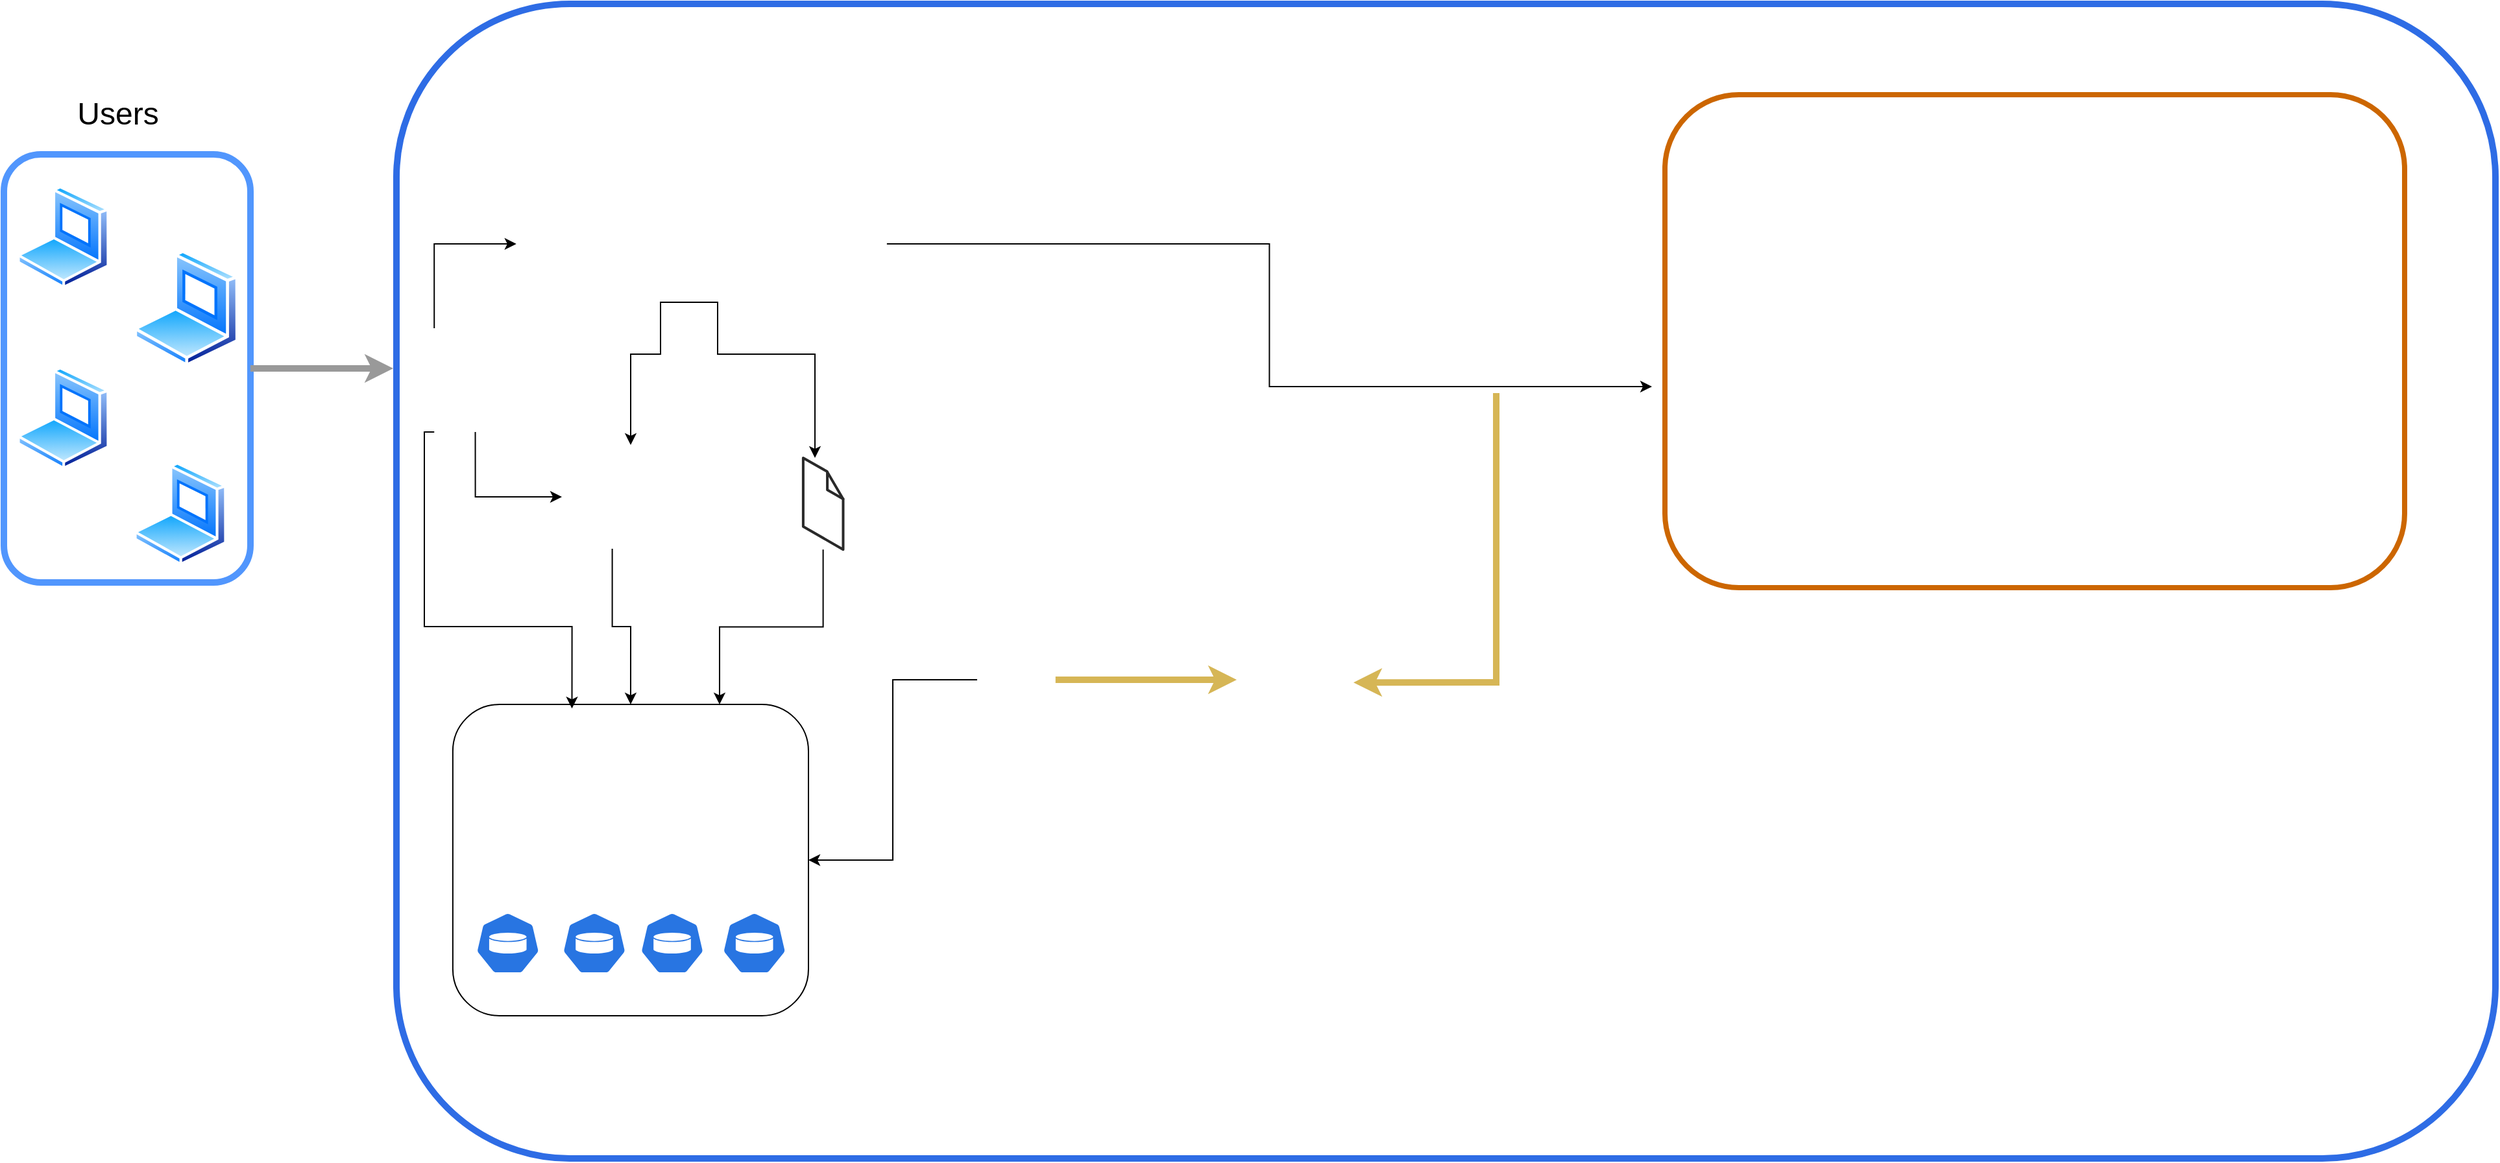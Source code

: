 <mxfile version="25.0.3">
  <diagram name="Page-1" id="kWwt1TNQDM94EkBvSqwf">
    <mxGraphModel dx="4947" dy="2263" grid="1" gridSize="10" guides="1" tooltips="1" connect="1" arrows="1" fold="1" page="1" pageScale="1" pageWidth="850" pageHeight="1100" math="0" shadow="0">
      <root>
        <mxCell id="0" />
        <mxCell id="1" parent="0" />
        <mxCell id="HwaEknkDrfzKUnBaiW2I-5" value="" style="rounded=1;whiteSpace=wrap;html=1;strokeWidth=5;fillColor=#FFFFFF;strokeColor=#5196FD;" parent="1" vertex="1">
          <mxGeometry x="-820" y="221" width="190" height="330" as="geometry" />
        </mxCell>
        <mxCell id="HwaEknkDrfzKUnBaiW2I-87" value="" style="rounded=1;whiteSpace=wrap;html=1;strokeWidth=5;fillColor=#FFFFFF;strokeColor=#2E6CE5;" parent="1" vertex="1">
          <mxGeometry x="-517.5" y="105" width="1617.5" height="890" as="geometry" />
        </mxCell>
        <mxCell id="HwaEknkDrfzKUnBaiW2I-1" value="" style="image;aspect=fixed;perimeter=ellipsePerimeter;html=1;align=center;shadow=0;dashed=0;spacingTop=3;image=img/lib/active_directory/laptop_client.svg;" parent="1" vertex="1">
          <mxGeometry x="-810" y="245.0" width="71.5" height="79.44" as="geometry" />
        </mxCell>
        <mxCell id="HwaEknkDrfzKUnBaiW2I-2" value="" style="image;aspect=fixed;perimeter=ellipsePerimeter;html=1;align=center;shadow=0;dashed=0;spacingTop=3;image=img/lib/active_directory/laptop_client.svg;" parent="1" vertex="1">
          <mxGeometry x="-720" y="294.56" width="81" height="90" as="geometry" />
        </mxCell>
        <mxCell id="HwaEknkDrfzKUnBaiW2I-3" value="" style="image;aspect=fixed;perimeter=ellipsePerimeter;html=1;align=center;shadow=0;dashed=0;spacingTop=3;image=img/lib/active_directory/laptop_client.svg;" parent="1" vertex="1">
          <mxGeometry x="-810" y="384.56" width="71.5" height="79.44" as="geometry" />
        </mxCell>
        <mxCell id="HwaEknkDrfzKUnBaiW2I-4" value="" style="image;aspect=fixed;perimeter=ellipsePerimeter;html=1;align=center;shadow=0;dashed=0;spacingTop=3;image=img/lib/active_directory/laptop_client.svg;" parent="1" vertex="1">
          <mxGeometry x="-720" y="458" width="72" height="80" as="geometry" />
        </mxCell>
        <mxCell id="HwaEknkDrfzKUnBaiW2I-6" value="&lt;font style=&quot;font-size: 24px;&quot;&gt;Users&lt;/font&gt;" style="text;html=1;align=center;verticalAlign=middle;whiteSpace=wrap;rounded=0;" parent="1" vertex="1">
          <mxGeometry x="-782.5" y="165" width="100" height="50" as="geometry" />
        </mxCell>
        <mxCell id="HwaEknkDrfzKUnBaiW2I-20" style="edgeStyle=orthogonalEdgeStyle;rounded=0;orthogonalLoop=1;jettySize=auto;html=1;exitX=0.25;exitY=0;exitDx=0;exitDy=0;entryX=0;entryY=0.5;entryDx=0;entryDy=0;strokeColor=#000000;" parent="1" source="HwaEknkDrfzKUnBaiW2I-9" target="HwaEknkDrfzKUnBaiW2I-18" edge="1">
          <mxGeometry relative="1" as="geometry" />
        </mxCell>
        <mxCell id="HwaEknkDrfzKUnBaiW2I-45" style="edgeStyle=orthogonalEdgeStyle;rounded=0;orthogonalLoop=1;jettySize=auto;html=1;exitX=0.5;exitY=1;exitDx=0;exitDy=0;entryX=0;entryY=0.5;entryDx=0;entryDy=0;strokeColor=#000000;" parent="1" source="HwaEknkDrfzKUnBaiW2I-9" target="HwaEknkDrfzKUnBaiW2I-44" edge="1">
          <mxGeometry relative="1" as="geometry" />
        </mxCell>
        <mxCell id="HwaEknkDrfzKUnBaiW2I-9" value="" style="shape=image;verticalLabelPosition=bottom;labelBackgroundColor=default;verticalAlign=top;aspect=fixed;imageAspect=0;image=https://landscape.cncf.io/logos/e7ec76aed9cec7e65927f9f8cf4e675d49e79154c45c504a5cd6da1fdaecfc2d.svg;" parent="1" vertex="1">
          <mxGeometry x="-520" y="355" width="126.53" height="80" as="geometry" />
        </mxCell>
        <mxCell id="HwaEknkDrfzKUnBaiW2I-46" style="edgeStyle=orthogonalEdgeStyle;rounded=0;orthogonalLoop=1;jettySize=auto;html=1;exitX=0.5;exitY=1;exitDx=0;exitDy=0;strokeColor=#000000;" parent="1" source="HwaEknkDrfzKUnBaiW2I-18" target="HwaEknkDrfzKUnBaiW2I-44" edge="1">
          <mxGeometry relative="1" as="geometry">
            <Array as="points">
              <mxPoint x="-314" y="375" />
              <mxPoint x="-337" y="375" />
            </Array>
          </mxGeometry>
        </mxCell>
        <mxCell id="HwaEknkDrfzKUnBaiW2I-59" style="edgeStyle=orthogonalEdgeStyle;rounded=0;orthogonalLoop=1;jettySize=auto;html=1;strokeColor=#000000;" parent="1" target="HwaEknkDrfzKUnBaiW2I-55" edge="1">
          <mxGeometry relative="1" as="geometry">
            <mxPoint x="-290" y="335" as="sourcePoint" />
            <Array as="points">
              <mxPoint x="-270" y="375" />
              <mxPoint x="-195" y="375" />
            </Array>
          </mxGeometry>
        </mxCell>
        <mxCell id="D2LBuSgKbTY1uJd73G2o-7" style="edgeStyle=orthogonalEdgeStyle;rounded=0;orthogonalLoop=1;jettySize=auto;html=1;" edge="1" parent="1" source="HwaEknkDrfzKUnBaiW2I-18" target="D2LBuSgKbTY1uJd73G2o-5">
          <mxGeometry relative="1" as="geometry" />
        </mxCell>
        <mxCell id="HwaEknkDrfzKUnBaiW2I-18" value="" style="shape=image;verticalLabelPosition=bottom;labelBackgroundColor=default;verticalAlign=top;aspect=fixed;imageAspect=0;image=https://jupyterhub.readthedocs.io/en/stable/_static/logo.png;" parent="1" vertex="1">
          <mxGeometry x="-425.1" y="245" width="285.53" height="90" as="geometry" />
        </mxCell>
        <mxCell id="D2LBuSgKbTY1uJd73G2o-8" style="edgeStyle=orthogonalEdgeStyle;rounded=0;orthogonalLoop=1;jettySize=auto;html=1;entryX=0.5;entryY=0;entryDx=0;entryDy=0;" edge="1" parent="1" source="HwaEknkDrfzKUnBaiW2I-44" target="HwaEknkDrfzKUnBaiW2I-47">
          <mxGeometry relative="1" as="geometry" />
        </mxCell>
        <mxCell id="HwaEknkDrfzKUnBaiW2I-44" value="" style="shape=image;verticalLabelPosition=bottom;labelBackgroundColor=default;verticalAlign=top;aspect=fixed;imageAspect=0;image=https://upload.wikimedia.org/wikipedia/commons/thumb/2/29/Postgresql_elephant.svg/1200px-Postgresql_elephant.svg.png;" parent="1" vertex="1">
          <mxGeometry x="-390" y="445" width="77.6" height="80" as="geometry" />
        </mxCell>
        <mxCell id="HwaEknkDrfzKUnBaiW2I-47" value="" style="rounded=1;whiteSpace=wrap;html=1;fillColor=none;strokeColor=#000000;" parent="1" vertex="1">
          <mxGeometry x="-474.06" y="645" width="274.06" height="240" as="geometry" />
        </mxCell>
        <mxCell id="HwaEknkDrfzKUnBaiW2I-48" value="" style="aspect=fixed;sketch=0;html=1;dashed=0;whitespace=wrap;verticalLabelPosition=bottom;verticalAlign=top;fillColor=#2875E2;strokeColor=#ffffff;points=[[0.005,0.63,0],[0.1,0.2,0],[0.9,0.2,0],[0.5,0,0],[0.995,0.63,0],[0.72,0.99,0],[0.5,1,0],[0.28,0.99,0]];shape=mxgraph.kubernetes.icon2;prIcon=pv" parent="1" vertex="1">
          <mxGeometry x="-390" y="805" width="50" height="48" as="geometry" />
        </mxCell>
        <mxCell id="HwaEknkDrfzKUnBaiW2I-49" value="" style="aspect=fixed;sketch=0;html=1;dashed=0;whitespace=wrap;verticalLabelPosition=bottom;verticalAlign=top;fillColor=#2875E2;strokeColor=#ffffff;points=[[0.005,0.63,0],[0.1,0.2,0],[0.9,0.2,0],[0.5,0,0],[0.995,0.63,0],[0.72,0.99,0],[0.5,1,0],[0.28,0.99,0]];shape=mxgraph.kubernetes.icon2;prIcon=pv" parent="1" vertex="1">
          <mxGeometry x="-456.65" y="805" width="50" height="48" as="geometry" />
        </mxCell>
        <mxCell id="HwaEknkDrfzKUnBaiW2I-50" value="" style="aspect=fixed;sketch=0;html=1;dashed=0;whitespace=wrap;verticalLabelPosition=bottom;verticalAlign=top;fillColor=#2875E2;strokeColor=#ffffff;points=[[0.005,0.63,0],[0.1,0.2,0],[0.9,0.2,0],[0.5,0,0],[0.995,0.63,0],[0.72,0.99,0],[0.5,1,0],[0.28,0.99,0]];shape=mxgraph.kubernetes.icon2;prIcon=pv" parent="1" vertex="1">
          <mxGeometry x="-330" y="805" width="50" height="48" as="geometry" />
        </mxCell>
        <mxCell id="HwaEknkDrfzKUnBaiW2I-51" value="" style="aspect=fixed;sketch=0;html=1;dashed=0;whitespace=wrap;verticalLabelPosition=bottom;verticalAlign=top;fillColor=#2875E2;strokeColor=#ffffff;points=[[0.005,0.63,0],[0.1,0.2,0],[0.9,0.2,0],[0.5,0,0],[0.995,0.63,0],[0.72,0.99,0],[0.5,1,0],[0.28,0.99,0]];shape=mxgraph.kubernetes.icon2;prIcon=pv" parent="1" vertex="1">
          <mxGeometry x="-266.65" y="805" width="50" height="48" as="geometry" />
        </mxCell>
        <mxCell id="HwaEknkDrfzKUnBaiW2I-52" value="" style="shape=image;verticalLabelPosition=bottom;labelBackgroundColor=default;verticalAlign=top;aspect=fixed;imageAspect=0;image=https://longhorn.io/img/logos/longhorn-icon-color.png;" parent="1" vertex="1">
          <mxGeometry x="-406.65" y="656" width="140" height="140" as="geometry" />
        </mxCell>
        <mxCell id="HwaEknkDrfzKUnBaiW2I-64" style="edgeStyle=orthogonalEdgeStyle;rounded=0;orthogonalLoop=1;jettySize=auto;html=1;entryX=0.75;entryY=0;entryDx=0;entryDy=0;strokeColor=#000000;" parent="1" source="HwaEknkDrfzKUnBaiW2I-55" target="HwaEknkDrfzKUnBaiW2I-47" edge="1">
          <mxGeometry relative="1" as="geometry" />
        </mxCell>
        <mxCell id="HwaEknkDrfzKUnBaiW2I-55" value="" style="verticalLabelPosition=bottom;html=1;verticalAlign=top;strokeWidth=1;align=center;outlineConnect=0;dashed=0;outlineConnect=0;shape=mxgraph.aws3d.file;aspect=fixed;strokeColor=#292929;" parent="1" vertex="1">
          <mxGeometry x="-204.06" y="455" width="30.8" height="70.6" as="geometry" />
        </mxCell>
        <mxCell id="HwaEknkDrfzKUnBaiW2I-63" style="edgeStyle=orthogonalEdgeStyle;rounded=0;orthogonalLoop=1;jettySize=auto;html=1;exitX=0.25;exitY=1;exitDx=0;exitDy=0;entryX=0.335;entryY=0.013;entryDx=0;entryDy=0;entryPerimeter=0;strokeColor=#000000;" parent="1" source="HwaEknkDrfzKUnBaiW2I-9" target="HwaEknkDrfzKUnBaiW2I-47" edge="1">
          <mxGeometry relative="1" as="geometry">
            <Array as="points">
              <mxPoint x="-496" y="585" />
              <mxPoint x="-382" y="585" />
            </Array>
          </mxGeometry>
        </mxCell>
        <mxCell id="HwaEknkDrfzKUnBaiW2I-75" style="edgeStyle=orthogonalEdgeStyle;rounded=0;orthogonalLoop=1;jettySize=auto;html=1;exitX=0;exitY=0.5;exitDx=0;exitDy=0;entryX=1;entryY=0.5;entryDx=0;entryDy=0;strokeColor=#000000;" parent="1" source="HwaEknkDrfzKUnBaiW2I-69" target="HwaEknkDrfzKUnBaiW2I-47" edge="1">
          <mxGeometry relative="1" as="geometry" />
        </mxCell>
        <mxCell id="HwaEknkDrfzKUnBaiW2I-80" style="edgeStyle=orthogonalEdgeStyle;rounded=0;orthogonalLoop=1;jettySize=auto;html=1;fillColor=#fff2cc;strokeColor=#d6b656;strokeWidth=5;" parent="1" source="HwaEknkDrfzKUnBaiW2I-69" target="HwaEknkDrfzKUnBaiW2I-70" edge="1">
          <mxGeometry relative="1" as="geometry">
            <Array as="points">
              <mxPoint x="170" y="615" />
              <mxPoint x="170" y="615" />
            </Array>
          </mxGeometry>
        </mxCell>
        <mxCell id="HwaEknkDrfzKUnBaiW2I-69" value="" style="shape=image;verticalLabelPosition=bottom;labelBackgroundColor=default;verticalAlign=top;aspect=fixed;imageAspect=0;image=https://www.cdnlogo.com/logos/m/66/minio.svg;" parent="1" vertex="1">
          <mxGeometry x="-70.0" y="565" width="60.39" height="122" as="geometry" />
        </mxCell>
        <mxCell id="HwaEknkDrfzKUnBaiW2I-70" value="" style="shape=image;verticalLabelPosition=bottom;labelBackgroundColor=default;verticalAlign=top;aspect=fixed;imageAspect=0;image=https://cdn.worldvectorlogo.com/logos/hadoop.svg;" parent="1" vertex="1">
          <mxGeometry x="130" y="577.5" width="90" height="67.5" as="geometry" />
        </mxCell>
        <mxCell id="HwaEknkDrfzKUnBaiW2I-84" value="" style="shape=image;verticalLabelPosition=bottom;labelBackgroundColor=default;verticalAlign=top;aspect=fixed;imageAspect=0;image=https://upload.wikimedia.org/wikipedia/commons/thumb/3/39/Kubernetes_logo_without_workmark.svg/2109px-Kubernetes_logo_without_workmark.svg.png;" parent="1" vertex="1">
          <mxGeometry x="95.91" y="125" width="144.09" height="140" as="geometry" />
        </mxCell>
        <mxCell id="HwaEknkDrfzKUnBaiW2I-116" style="edgeStyle=orthogonalEdgeStyle;rounded=0;orthogonalLoop=1;jettySize=auto;html=1;exitX=1;exitY=0.25;exitDx=0;exitDy=0;entryX=0;entryY=0.5;entryDx=0;entryDy=0;dashed=1;dashPattern=8 8;fillColor=#dae8fc;strokeColor=#FFFFFF;" parent="1" edge="1">
          <mxGeometry relative="1" as="geometry">
            <mxPoint x="1016" y="377.0" as="sourcePoint" />
            <mxPoint x="700" y="386" as="targetPoint" />
          </mxGeometry>
        </mxCell>
        <mxCell id="HwaEknkDrfzKUnBaiW2I-120" style="edgeStyle=orthogonalEdgeStyle;rounded=0;orthogonalLoop=1;jettySize=auto;html=1;strokeColor=#999999;strokeWidth=5;" parent="1" source="HwaEknkDrfzKUnBaiW2I-5" edge="1">
          <mxGeometry relative="1" as="geometry">
            <mxPoint x="-520" y="386" as="targetPoint" />
          </mxGeometry>
        </mxCell>
        <mxCell id="D2LBuSgKbTY1uJd73G2o-2" value="" style="shape=image;verticalLabelPosition=bottom;labelBackgroundColor=default;verticalAlign=top;aspect=fixed;imageAspect=0;image=https://apache.org/logos/res/sedona/sedona.png;" vertex="1" parent="1">
          <mxGeometry x="750" y="195" width="122.45" height="50" as="geometry" />
        </mxCell>
        <mxCell id="D2LBuSgKbTY1uJd73G2o-5" value="" style="shape=image;verticalLabelPosition=bottom;labelBackgroundColor=default;verticalAlign=top;aspect=fixed;imageAspect=0;image=https://docs.cloud.sdu.dk/_images/Spark_Standalone_Cluster.png;" vertex="1" parent="1">
          <mxGeometry x="450" y="245" width="551.11" height="310" as="geometry" />
        </mxCell>
        <mxCell id="D2LBuSgKbTY1uJd73G2o-9" value="" style="rounded=1;whiteSpace=wrap;html=1;fillColor=none;strokeColor=#CC6600;strokeWidth=4;" vertex="1" parent="1">
          <mxGeometry x="460" y="175" width="570" height="380" as="geometry" />
        </mxCell>
        <mxCell id="D2LBuSgKbTY1uJd73G2o-19" value="" style="endArrow=classic;html=1;rounded=0;entryX=1;entryY=0.75;entryDx=0;entryDy=0;strokeColor=#D6B656;strokeWidth=5;" edge="1" parent="1" target="HwaEknkDrfzKUnBaiW2I-70">
          <mxGeometry width="50" height="50" relative="1" as="geometry">
            <mxPoint x="330" y="405" as="sourcePoint" />
            <mxPoint x="360" y="495" as="targetPoint" />
            <Array as="points">
              <mxPoint x="330" y="628" />
            </Array>
          </mxGeometry>
        </mxCell>
      </root>
    </mxGraphModel>
  </diagram>
</mxfile>
